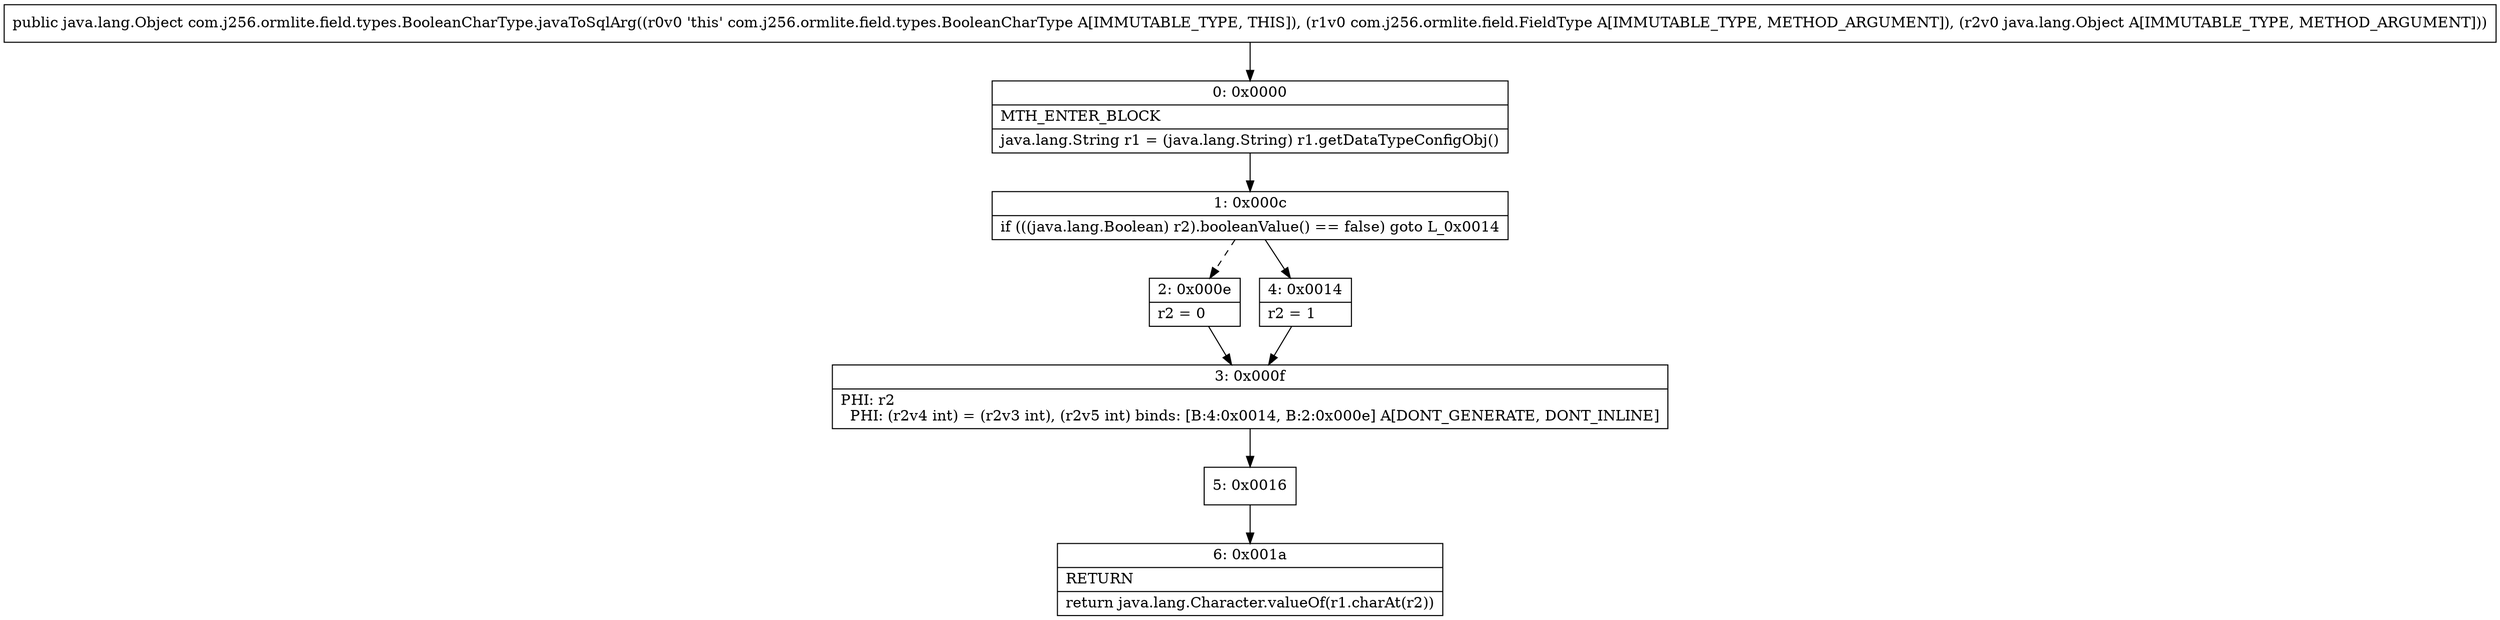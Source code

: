 digraph "CFG forcom.j256.ormlite.field.types.BooleanCharType.javaToSqlArg(Lcom\/j256\/ormlite\/field\/FieldType;Ljava\/lang\/Object;)Ljava\/lang\/Object;" {
Node_0 [shape=record,label="{0\:\ 0x0000|MTH_ENTER_BLOCK\l|java.lang.String r1 = (java.lang.String) r1.getDataTypeConfigObj()\l}"];
Node_1 [shape=record,label="{1\:\ 0x000c|if (((java.lang.Boolean) r2).booleanValue() == false) goto L_0x0014\l}"];
Node_2 [shape=record,label="{2\:\ 0x000e|r2 = 0\l}"];
Node_3 [shape=record,label="{3\:\ 0x000f|PHI: r2 \l  PHI: (r2v4 int) = (r2v3 int), (r2v5 int) binds: [B:4:0x0014, B:2:0x000e] A[DONT_GENERATE, DONT_INLINE]\l}"];
Node_4 [shape=record,label="{4\:\ 0x0014|r2 = 1\l}"];
Node_5 [shape=record,label="{5\:\ 0x0016}"];
Node_6 [shape=record,label="{6\:\ 0x001a|RETURN\l|return java.lang.Character.valueOf(r1.charAt(r2))\l}"];
MethodNode[shape=record,label="{public java.lang.Object com.j256.ormlite.field.types.BooleanCharType.javaToSqlArg((r0v0 'this' com.j256.ormlite.field.types.BooleanCharType A[IMMUTABLE_TYPE, THIS]), (r1v0 com.j256.ormlite.field.FieldType A[IMMUTABLE_TYPE, METHOD_ARGUMENT]), (r2v0 java.lang.Object A[IMMUTABLE_TYPE, METHOD_ARGUMENT])) }"];
MethodNode -> Node_0;
Node_0 -> Node_1;
Node_1 -> Node_2[style=dashed];
Node_1 -> Node_4;
Node_2 -> Node_3;
Node_3 -> Node_5;
Node_4 -> Node_3;
Node_5 -> Node_6;
}

